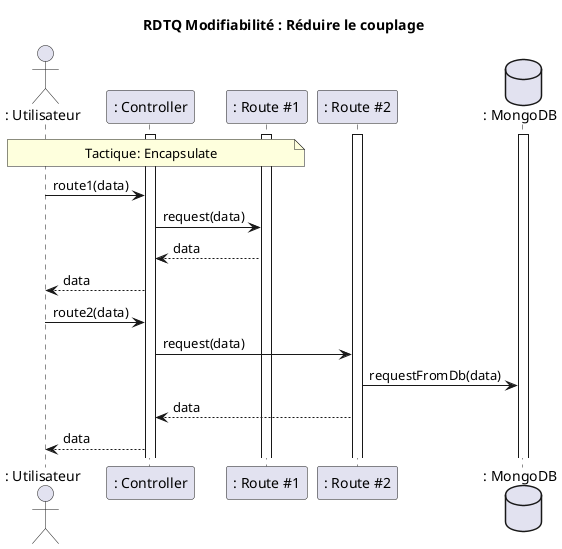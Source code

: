 @startuml
title RDTQ Modifiabilité : Réduire le couplage

actor ": Utilisateur" as user
participant ": Controller" as controller
participant ": Route #1" as r1
participant ": Route #2" as r2
database ": MongoDB" as db

note over user, r1: Tactique: Encapsulate

activate controller
activate r2
activate r1
activate db

note left : scénario d'un call api d'utilisateur, \n Example général d'une requete fait par l'utilisateur pour démontrer \n l'augmentation de la cohésion et la réduction de couplage.

user -> controller: route1(data)
controller-> r1: request(data)
r1 --> controller: data
controller--> user : data

user -> controller: route2(data)
controller-> r2: request(data)
r2 -> db : requestFromDb(data)
r2 --> controller: data
controller--> user : data
@enduml
